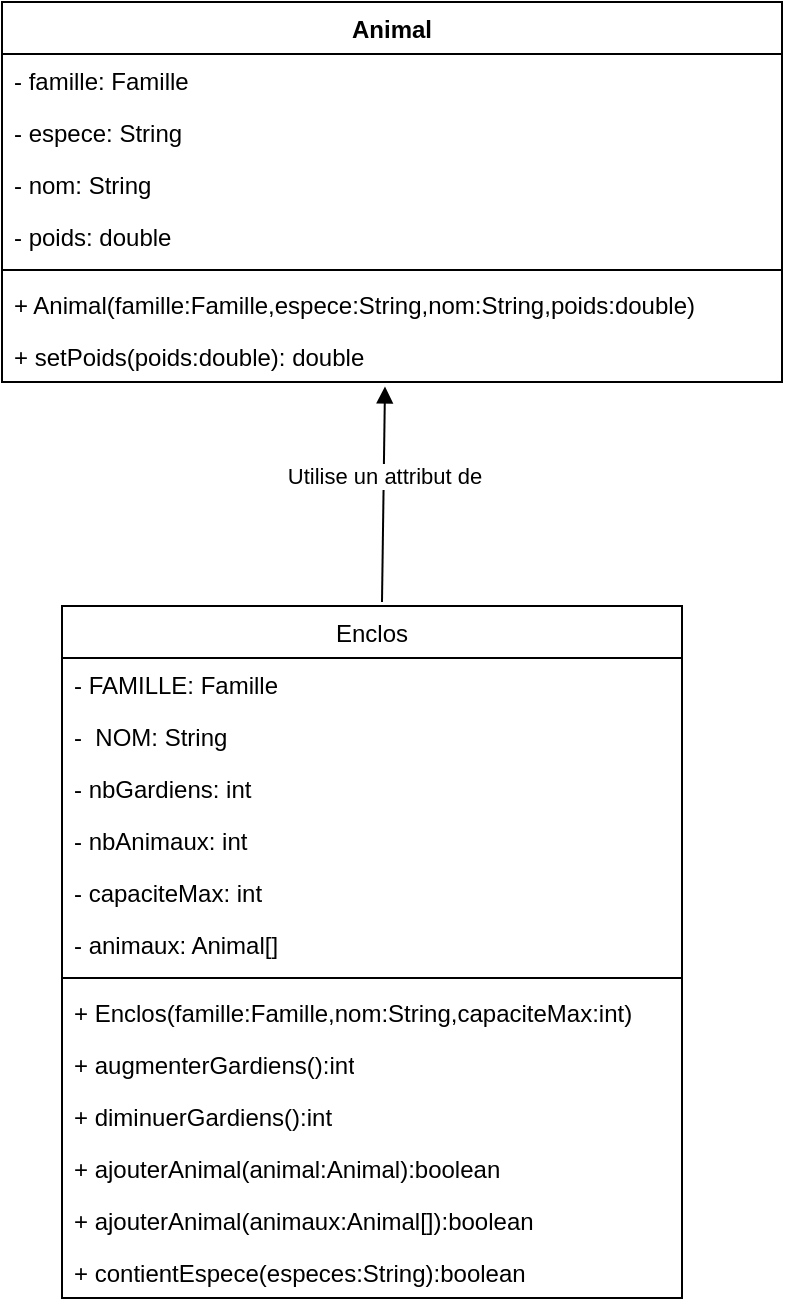 <mxfile version="24.2.5" type="github">
  <diagram name="Page-1" id="vCn_ZrzdOqyGbEew_9iH">
    <mxGraphModel dx="1233" dy="618" grid="1" gridSize="10" guides="1" tooltips="1" connect="1" arrows="1" fold="1" page="1" pageScale="1" pageWidth="827" pageHeight="1169" math="0" shadow="0">
      <root>
        <mxCell id="0" />
        <mxCell id="1" parent="0" />
        <mxCell id="l0vtFvsW8_8tm2CIo39O-16" value="Animal" style="swimlane;fontStyle=1;align=center;verticalAlign=top;childLayout=stackLayout;horizontal=1;startSize=26;horizontalStack=0;resizeParent=1;resizeParentMax=0;resizeLast=0;collapsible=1;marginBottom=0;whiteSpace=wrap;html=1;" vertex="1" parent="1">
          <mxGeometry x="50" y="110" width="390" height="190" as="geometry" />
        </mxCell>
        <mxCell id="l0vtFvsW8_8tm2CIo39O-17" value="- famille: Famille" style="text;strokeColor=none;fillColor=none;align=left;verticalAlign=top;spacingLeft=4;spacingRight=4;overflow=hidden;rotatable=0;points=[[0,0.5],[1,0.5]];portConstraint=eastwest;whiteSpace=wrap;html=1;" vertex="1" parent="l0vtFvsW8_8tm2CIo39O-16">
          <mxGeometry y="26" width="390" height="26" as="geometry" />
        </mxCell>
        <mxCell id="l0vtFvsW8_8tm2CIo39O-20" value="- espece: String" style="text;strokeColor=none;fillColor=none;align=left;verticalAlign=top;spacingLeft=4;spacingRight=4;overflow=hidden;rotatable=0;points=[[0,0.5],[1,0.5]];portConstraint=eastwest;whiteSpace=wrap;html=1;" vertex="1" parent="l0vtFvsW8_8tm2CIo39O-16">
          <mxGeometry y="52" width="390" height="26" as="geometry" />
        </mxCell>
        <mxCell id="l0vtFvsW8_8tm2CIo39O-22" value="- nom: String" style="text;strokeColor=none;fillColor=none;align=left;verticalAlign=top;spacingLeft=4;spacingRight=4;overflow=hidden;rotatable=0;points=[[0,0.5],[1,0.5]];portConstraint=eastwest;whiteSpace=wrap;html=1;" vertex="1" parent="l0vtFvsW8_8tm2CIo39O-16">
          <mxGeometry y="78" width="390" height="26" as="geometry" />
        </mxCell>
        <mxCell id="l0vtFvsW8_8tm2CIo39O-21" value="- poids: double" style="text;strokeColor=none;fillColor=none;align=left;verticalAlign=top;spacingLeft=4;spacingRight=4;overflow=hidden;rotatable=0;points=[[0,0.5],[1,0.5]];portConstraint=eastwest;whiteSpace=wrap;html=1;" vertex="1" parent="l0vtFvsW8_8tm2CIo39O-16">
          <mxGeometry y="104" width="390" height="26" as="geometry" />
        </mxCell>
        <mxCell id="l0vtFvsW8_8tm2CIo39O-18" value="" style="line;strokeWidth=1;fillColor=none;align=left;verticalAlign=middle;spacingTop=-1;spacingLeft=3;spacingRight=3;rotatable=0;labelPosition=right;points=[];portConstraint=eastwest;strokeColor=inherit;" vertex="1" parent="l0vtFvsW8_8tm2CIo39O-16">
          <mxGeometry y="130" width="390" height="8" as="geometry" />
        </mxCell>
        <mxCell id="l0vtFvsW8_8tm2CIo39O-26" value="+ Animal(famille:Famille,espece:String,nom:String,poids:double)" style="text;strokeColor=none;fillColor=none;align=left;verticalAlign=top;spacingLeft=4;spacingRight=4;overflow=hidden;rotatable=0;points=[[0,0.5],[1,0.5]];portConstraint=eastwest;whiteSpace=wrap;html=1;" vertex="1" parent="l0vtFvsW8_8tm2CIo39O-16">
          <mxGeometry y="138" width="390" height="26" as="geometry" />
        </mxCell>
        <mxCell id="l0vtFvsW8_8tm2CIo39O-19" value="+ setPoids(poids:double): double" style="text;strokeColor=none;fillColor=none;align=left;verticalAlign=top;spacingLeft=4;spacingRight=4;overflow=hidden;rotatable=0;points=[[0,0.5],[1,0.5]];portConstraint=eastwest;whiteSpace=wrap;html=1;" vertex="1" parent="l0vtFvsW8_8tm2CIo39O-16">
          <mxGeometry y="164" width="390" height="26" as="geometry" />
        </mxCell>
        <mxCell id="l0vtFvsW8_8tm2CIo39O-31" value="&lt;span style=&quot;font-weight: 400;&quot;&gt;Enclos&lt;/span&gt;" style="swimlane;fontStyle=1;align=center;verticalAlign=top;childLayout=stackLayout;horizontal=1;startSize=26;horizontalStack=0;resizeParent=1;resizeParentMax=0;resizeLast=0;collapsible=1;marginBottom=0;whiteSpace=wrap;html=1;" vertex="1" parent="1">
          <mxGeometry x="80" y="412" width="310" height="346" as="geometry" />
        </mxCell>
        <mxCell id="l0vtFvsW8_8tm2CIo39O-32" value="- FAMILLE: Famille" style="text;strokeColor=none;fillColor=none;align=left;verticalAlign=top;spacingLeft=4;spacingRight=4;overflow=hidden;rotatable=0;points=[[0,0.5],[1,0.5]];portConstraint=eastwest;whiteSpace=wrap;html=1;" vertex="1" parent="l0vtFvsW8_8tm2CIo39O-31">
          <mxGeometry y="26" width="310" height="26" as="geometry" />
        </mxCell>
        <mxCell id="l0vtFvsW8_8tm2CIo39O-38" value="-&amp;nbsp; NOM: String" style="text;strokeColor=none;fillColor=none;align=left;verticalAlign=top;spacingLeft=4;spacingRight=4;overflow=hidden;rotatable=0;points=[[0,0.5],[1,0.5]];portConstraint=eastwest;whiteSpace=wrap;html=1;" vertex="1" parent="l0vtFvsW8_8tm2CIo39O-31">
          <mxGeometry y="52" width="310" height="26" as="geometry" />
        </mxCell>
        <mxCell id="l0vtFvsW8_8tm2CIo39O-35" value="- nbGardiens: int" style="text;strokeColor=none;fillColor=none;align=left;verticalAlign=top;spacingLeft=4;spacingRight=4;overflow=hidden;rotatable=0;points=[[0,0.5],[1,0.5]];portConstraint=eastwest;whiteSpace=wrap;html=1;" vertex="1" parent="l0vtFvsW8_8tm2CIo39O-31">
          <mxGeometry y="78" width="310" height="26" as="geometry" />
        </mxCell>
        <mxCell id="l0vtFvsW8_8tm2CIo39O-41" value="- nbAnimaux: int" style="text;strokeColor=none;fillColor=none;align=left;verticalAlign=top;spacingLeft=4;spacingRight=4;overflow=hidden;rotatable=0;points=[[0,0.5],[1,0.5]];portConstraint=eastwest;whiteSpace=wrap;html=1;" vertex="1" parent="l0vtFvsW8_8tm2CIo39O-31">
          <mxGeometry y="104" width="310" height="26" as="geometry" />
        </mxCell>
        <mxCell id="l0vtFvsW8_8tm2CIo39O-39" value="- capaciteMax: int" style="text;strokeColor=none;fillColor=none;align=left;verticalAlign=top;spacingLeft=4;spacingRight=4;overflow=hidden;rotatable=0;points=[[0,0.5],[1,0.5]];portConstraint=eastwest;whiteSpace=wrap;html=1;" vertex="1" parent="l0vtFvsW8_8tm2CIo39O-31">
          <mxGeometry y="130" width="310" height="26" as="geometry" />
        </mxCell>
        <mxCell id="l0vtFvsW8_8tm2CIo39O-42" value="- animaux: Animal[]" style="text;strokeColor=none;fillColor=none;align=left;verticalAlign=top;spacingLeft=4;spacingRight=4;overflow=hidden;rotatable=0;points=[[0,0.5],[1,0.5]];portConstraint=eastwest;whiteSpace=wrap;html=1;" vertex="1" parent="l0vtFvsW8_8tm2CIo39O-31">
          <mxGeometry y="156" width="310" height="26" as="geometry" />
        </mxCell>
        <mxCell id="l0vtFvsW8_8tm2CIo39O-33" value="" style="line;strokeWidth=1;fillColor=none;align=left;verticalAlign=middle;spacingTop=-1;spacingLeft=3;spacingRight=3;rotatable=0;labelPosition=right;points=[];portConstraint=eastwest;strokeColor=inherit;" vertex="1" parent="l0vtFvsW8_8tm2CIo39O-31">
          <mxGeometry y="182" width="310" height="8" as="geometry" />
        </mxCell>
        <mxCell id="l0vtFvsW8_8tm2CIo39O-34" value="+ Enclos(famille:Famille,nom:String,capaciteMax:int)" style="text;strokeColor=none;fillColor=none;align=left;verticalAlign=top;spacingLeft=4;spacingRight=4;overflow=hidden;rotatable=0;points=[[0,0.5],[1,0.5]];portConstraint=eastwest;whiteSpace=wrap;html=1;" vertex="1" parent="l0vtFvsW8_8tm2CIo39O-31">
          <mxGeometry y="190" width="310" height="26" as="geometry" />
        </mxCell>
        <mxCell id="l0vtFvsW8_8tm2CIo39O-43" value="+ augmenterGardiens():int" style="text;strokeColor=none;fillColor=none;align=left;verticalAlign=top;spacingLeft=4;spacingRight=4;overflow=hidden;rotatable=0;points=[[0,0.5],[1,0.5]];portConstraint=eastwest;whiteSpace=wrap;html=1;" vertex="1" parent="l0vtFvsW8_8tm2CIo39O-31">
          <mxGeometry y="216" width="310" height="26" as="geometry" />
        </mxCell>
        <mxCell id="l0vtFvsW8_8tm2CIo39O-44" value="+ diminuerGardiens():int" style="text;strokeColor=none;fillColor=none;align=left;verticalAlign=top;spacingLeft=4;spacingRight=4;overflow=hidden;rotatable=0;points=[[0,0.5],[1,0.5]];portConstraint=eastwest;whiteSpace=wrap;html=1;" vertex="1" parent="l0vtFvsW8_8tm2CIo39O-31">
          <mxGeometry y="242" width="310" height="26" as="geometry" />
        </mxCell>
        <mxCell id="l0vtFvsW8_8tm2CIo39O-48" value="+ ajouterAnimal(animal:Animal):boolean" style="text;strokeColor=none;fillColor=none;align=left;verticalAlign=top;spacingLeft=4;spacingRight=4;overflow=hidden;rotatable=0;points=[[0,0.5],[1,0.5]];portConstraint=eastwest;whiteSpace=wrap;html=1;" vertex="1" parent="l0vtFvsW8_8tm2CIo39O-31">
          <mxGeometry y="268" width="310" height="26" as="geometry" />
        </mxCell>
        <mxCell id="l0vtFvsW8_8tm2CIo39O-49" value="+ ajouterAnimal(animaux:Animal[]):boolean" style="text;strokeColor=none;fillColor=none;align=left;verticalAlign=top;spacingLeft=4;spacingRight=4;overflow=hidden;rotatable=0;points=[[0,0.5],[1,0.5]];portConstraint=eastwest;whiteSpace=wrap;html=1;" vertex="1" parent="l0vtFvsW8_8tm2CIo39O-31">
          <mxGeometry y="294" width="310" height="26" as="geometry" />
        </mxCell>
        <mxCell id="l0vtFvsW8_8tm2CIo39O-50" value="+ contientEspece(especes:String):boolean" style="text;strokeColor=none;fillColor=none;align=left;verticalAlign=top;spacingLeft=4;spacingRight=4;overflow=hidden;rotatable=0;points=[[0,0.5],[1,0.5]];portConstraint=eastwest;whiteSpace=wrap;html=1;" vertex="1" parent="l0vtFvsW8_8tm2CIo39O-31">
          <mxGeometry y="320" width="310" height="26" as="geometry" />
        </mxCell>
        <mxCell id="l0vtFvsW8_8tm2CIo39O-51" value="Utilise un attribut de" style="html=1;verticalAlign=bottom;endArrow=block;curved=0;rounded=0;entryX=0.491;entryY=1.085;entryDx=0;entryDy=0;entryPerimeter=0;" edge="1" parent="1" target="l0vtFvsW8_8tm2CIo39O-19">
          <mxGeometry width="80" relative="1" as="geometry">
            <mxPoint x="240" y="410" as="sourcePoint" />
            <mxPoint x="240" y="360" as="targetPoint" />
          </mxGeometry>
        </mxCell>
      </root>
    </mxGraphModel>
  </diagram>
</mxfile>
